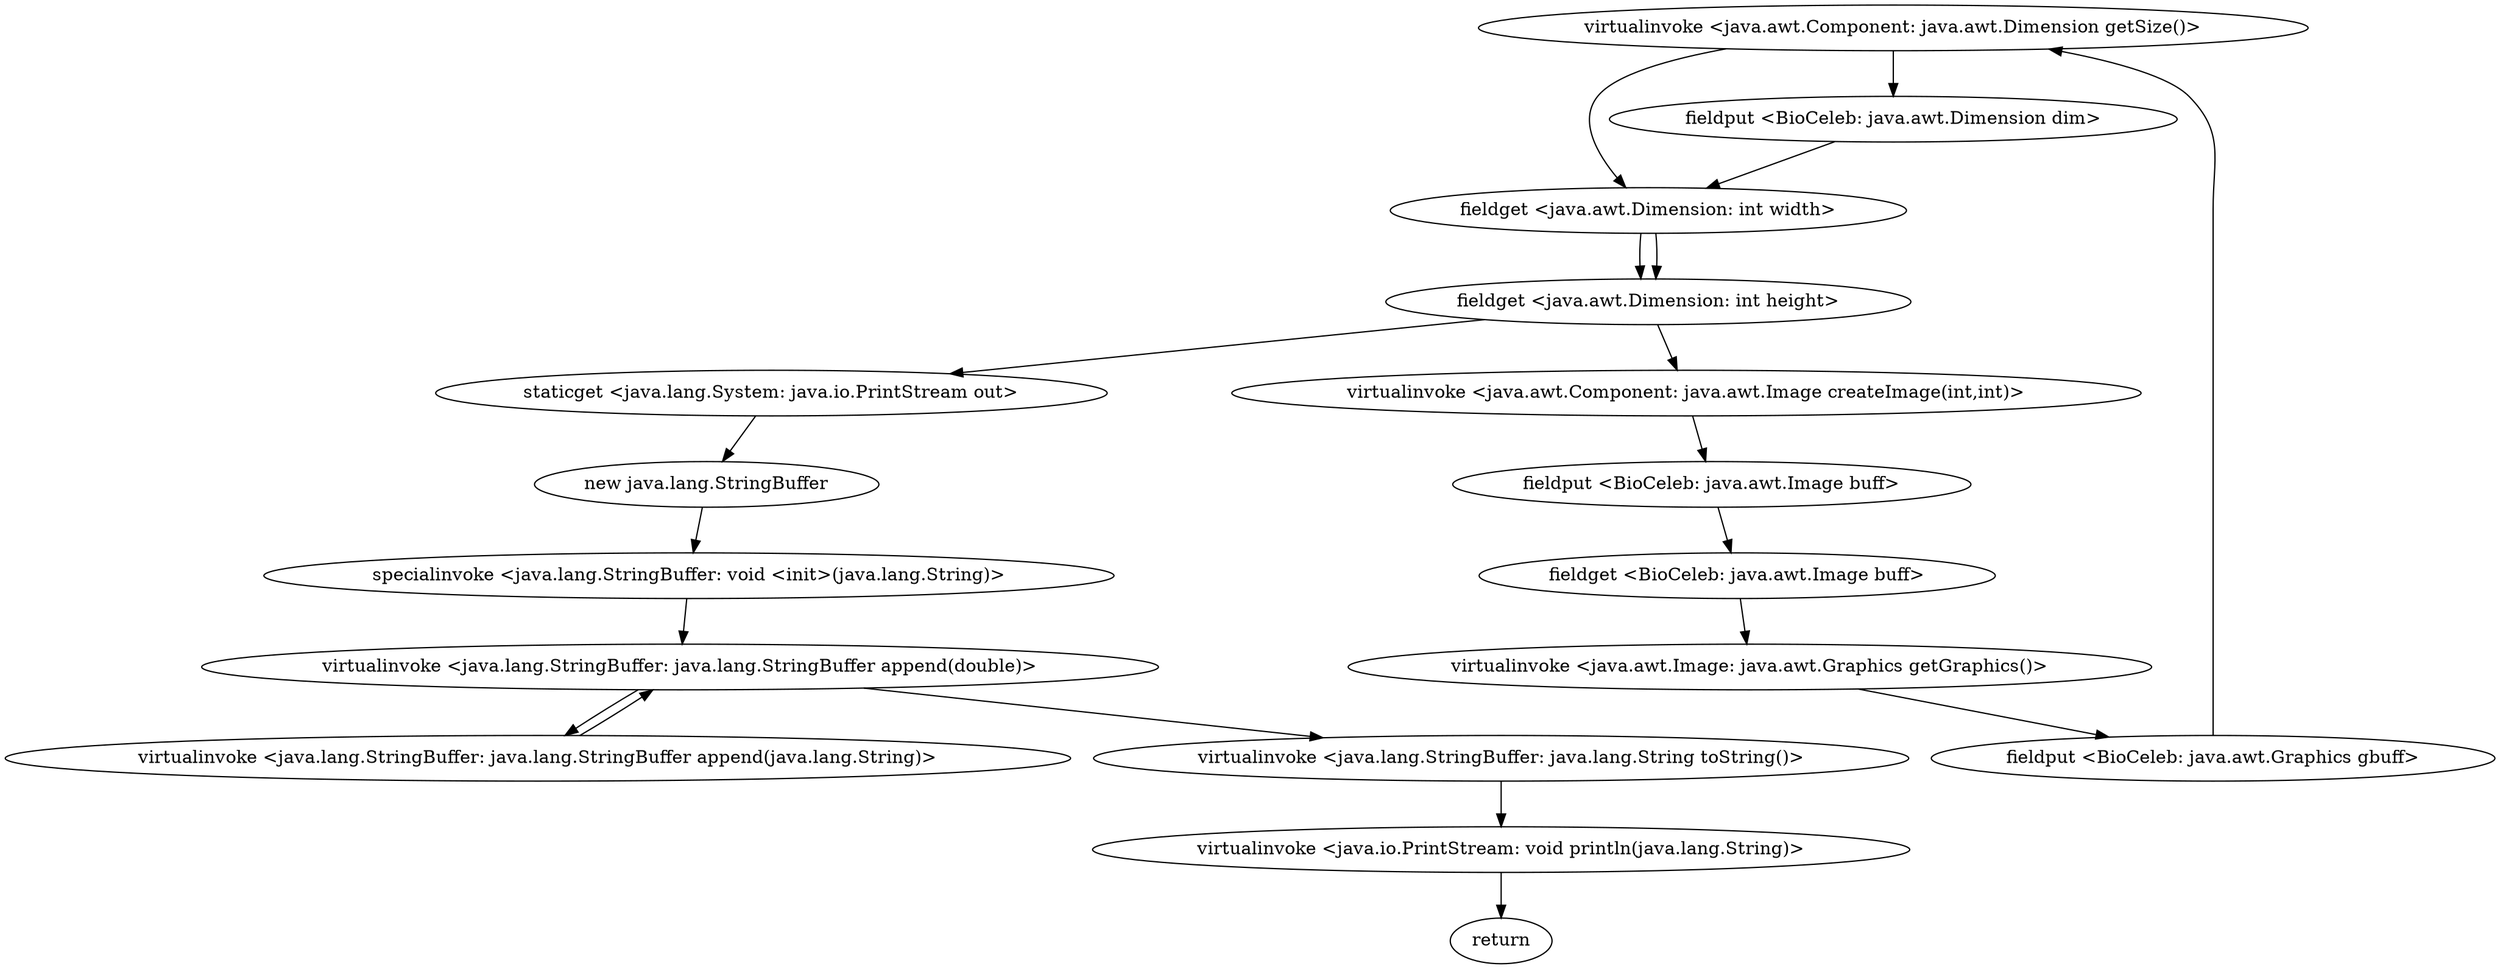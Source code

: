 digraph "" {
"virtualinvoke <java.awt.Component: java.awt.Dimension getSize()>";
 "virtualinvoke <java.awt.Component: java.awt.Dimension getSize()>"->"fieldget <java.awt.Dimension: int width>";
 "fieldget <java.awt.Dimension: int width>"->"fieldget <java.awt.Dimension: int height>";
 "fieldget <java.awt.Dimension: int height>"->"virtualinvoke <java.awt.Component: java.awt.Image createImage(int,int)>";
 "virtualinvoke <java.awt.Component: java.awt.Image createImage(int,int)>"->"fieldput <BioCeleb: java.awt.Image buff>";
 "fieldput <BioCeleb: java.awt.Image buff>"->"fieldget <BioCeleb: java.awt.Image buff>";
 "fieldget <BioCeleb: java.awt.Image buff>"->"virtualinvoke <java.awt.Image: java.awt.Graphics getGraphics()>";
 "virtualinvoke <java.awt.Image: java.awt.Graphics getGraphics()>"->"fieldput <BioCeleb: java.awt.Graphics gbuff>";
 "fieldput <BioCeleb: java.awt.Graphics gbuff>"->"virtualinvoke <java.awt.Component: java.awt.Dimension getSize()>";
 "virtualinvoke <java.awt.Component: java.awt.Dimension getSize()>"->"fieldput <BioCeleb: java.awt.Dimension dim>";
 "fieldput <BioCeleb: java.awt.Dimension dim>"->"fieldget <java.awt.Dimension: int width>";
 "fieldget <java.awt.Dimension: int width>"->"fieldget <java.awt.Dimension: int height>";
 "fieldget <java.awt.Dimension: int height>"->"staticget <java.lang.System: java.io.PrintStream out>";
 "staticget <java.lang.System: java.io.PrintStream out>"->"new java.lang.StringBuffer";
 "new java.lang.StringBuffer"->"specialinvoke <java.lang.StringBuffer: void <init>(java.lang.String)>";
 "specialinvoke <java.lang.StringBuffer: void <init>(java.lang.String)>"->"virtualinvoke <java.lang.StringBuffer: java.lang.StringBuffer append(double)>";
 "virtualinvoke <java.lang.StringBuffer: java.lang.StringBuffer append(double)>"->"virtualinvoke <java.lang.StringBuffer: java.lang.StringBuffer append(java.lang.String)>";
 "virtualinvoke <java.lang.StringBuffer: java.lang.StringBuffer append(java.lang.String)>"->"virtualinvoke <java.lang.StringBuffer: java.lang.StringBuffer append(double)>";
 "virtualinvoke <java.lang.StringBuffer: java.lang.StringBuffer append(double)>"->"virtualinvoke <java.lang.StringBuffer: java.lang.String toString()>";
 "virtualinvoke <java.lang.StringBuffer: java.lang.String toString()>"->"virtualinvoke <java.io.PrintStream: void println(java.lang.String)>";
 "virtualinvoke <java.io.PrintStream: void println(java.lang.String)>"->"return";
}
